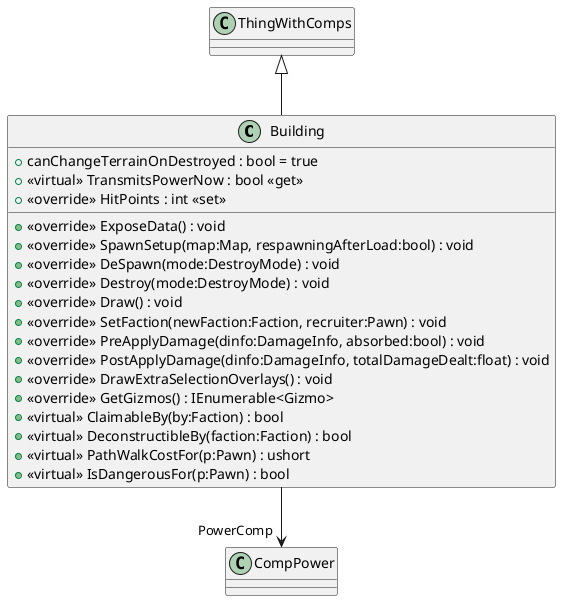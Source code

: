 @startuml
class Building {
    + canChangeTerrainOnDestroyed : bool = true
    + <<virtual>> TransmitsPowerNow : bool <<get>>
    + <<override>> HitPoints : int <<set>>
    + <<override>> ExposeData() : void
    + <<override>> SpawnSetup(map:Map, respawningAfterLoad:bool) : void
    + <<override>> DeSpawn(mode:DestroyMode) : void
    + <<override>> Destroy(mode:DestroyMode) : void
    + <<override>> Draw() : void
    + <<override>> SetFaction(newFaction:Faction, recruiter:Pawn) : void
    + <<override>> PreApplyDamage(dinfo:DamageInfo, absorbed:bool) : void
    + <<override>> PostApplyDamage(dinfo:DamageInfo, totalDamageDealt:float) : void
    + <<override>> DrawExtraSelectionOverlays() : void
    + <<override>> GetGizmos() : IEnumerable<Gizmo>
    + <<virtual>> ClaimableBy(by:Faction) : bool
    + <<virtual>> DeconstructibleBy(faction:Faction) : bool
    + <<virtual>> PathWalkCostFor(p:Pawn) : ushort
    + <<virtual>> IsDangerousFor(p:Pawn) : bool
}
ThingWithComps <|-- Building
Building --> "PowerComp" CompPower
@enduml
